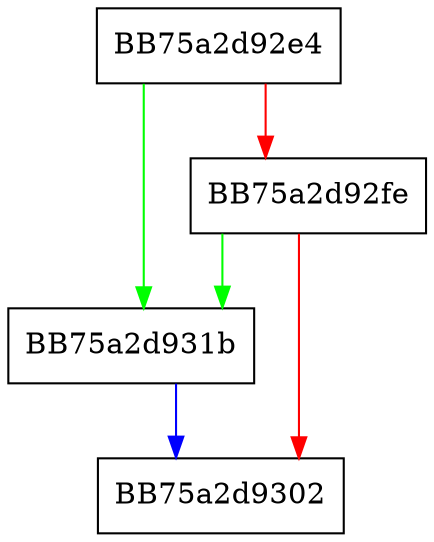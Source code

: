 digraph RoundUp {
  node [shape="box"];
  graph [splines=ortho];
  BB75a2d92e4 -> BB75a2d931b [color="green"];
  BB75a2d92e4 -> BB75a2d92fe [color="red"];
  BB75a2d92fe -> BB75a2d931b [color="green"];
  BB75a2d92fe -> BB75a2d9302 [color="red"];
  BB75a2d931b -> BB75a2d9302 [color="blue"];
}